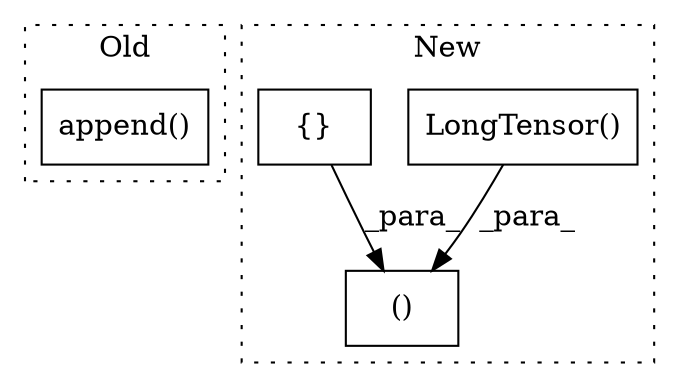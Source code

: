 digraph G {
subgraph cluster0 {
1 [label="append()" a="75" s="15010,15060" l="21,1" shape="box"];
label = "Old";
style="dotted";
}
subgraph cluster1 {
2 [label="LongTensor()" a="75" s="15281,15306" l="17,1" shape="box"];
3 [label="()" a="54" s="15252" l="114" shape="box"];
4 [label="{}" a="59" s="14344,14344" l="2,1" shape="box"];
label = "New";
style="dotted";
}
2 -> 3 [label="_para_"];
4 -> 3 [label="_para_"];
}